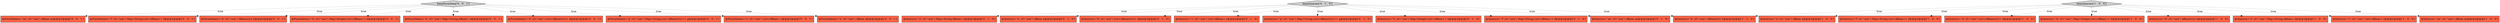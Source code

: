 digraph {
27 [style = filled, label = "@FormData(n=\"an\",cf=\"uon\") ABean an@@@2@@@['0', '0', '1']", fillcolor = tomato, shape = box image = "AAA0AAABBB3BBB"];
11 [style = filled, label = "@Query(n=\"g\",cf=\"uon\") Map<String,List<ABean((((((>> g@@@2@@@['0', '1', '0']", fillcolor = tomato, shape = box image = "AAA0AAABBB2BBB"];
5 [style = filled, label = "@Query(n=\"a\",cf=\"uon\") ABean a@@@2@@@['1', '0', '0']", fillcolor = tomato, shape = box image = "AAA0AAABBB1BBB"];
4 [style = filled, label = "@Query(n=\"f\",cf=\"uon\") Map<String,List<ABean>> f@@@2@@@['1', '0', '0']", fillcolor = tomato, shape = box image = "AAA0AAABBB1BBB"];
2 [style = filled, label = "@Query(n=\"d\",cf=\"uon\") List<ABean((((((> d@@@2@@@['1', '0', '0']", fillcolor = tomato, shape = box image = "AAA0AAABBB1BBB"];
13 [style = filled, label = "@Query(n=\"h\",cf=\"uon\") Map<Integer,List<ABean>> h@@@2@@@['0', '1', '0']", fillcolor = tomato, shape = box image = "AAA0AAABBB2BBB"];
19 [style = filled, label = "@FormData(n=\"f\",cf=\"uon\") Map<String,List<ABean>> f@@@2@@@['0', '0', '1']", fillcolor = tomato, shape = box image = "AAA0AAABBB3BBB"];
23 [style = filled, label = "@FormData(n=\"b\",cf=\"uon\") ABean(((((( b@@@2@@@['0', '0', '1']", fillcolor = tomato, shape = box image = "AAA0AAABBB3BBB"];
16 [style = filled, label = "@Query(n=\"e\",cf=\"uon\") Map<String,ABean> e@@@2@@@['0', '1', '0']", fillcolor = tomato, shape = box image = "AAA0AAABBB2BBB"];
10 [style = filled, label = "@Query(n=\"a\",cf=\"uon\") ABean a@@@2@@@['0', '1', '0']", fillcolor = tomato, shape = box image = "AAA0AAABBB2BBB"];
1 [style = filled, label = "@Query(n=\"h\",cf=\"uon\") Map<Integer,List<ABean>> h@@@2@@@['1', '0', '0']", fillcolor = tomato, shape = box image = "AAA0AAABBB1BBB"];
7 [style = filled, label = "@Query(n=\"b\",cf=\"uon\") ABean(((((( b@@@2@@@['1', '0', '0']", fillcolor = tomato, shape = box image = "AAA0AAABBB1BBB"];
8 [style = filled, label = "@Query(n=\"e\",cf=\"uon\") Map<String,ABean> e@@@2@@@['1', '0', '0']", fillcolor = tomato, shape = box image = "AAA0AAABBB1BBB"];
24 [style = filled, label = "@FormData(n=\"h\",cf=\"uon\") Map<Integer,List<ABean>> h@@@2@@@['0', '0', '1']", fillcolor = tomato, shape = box image = "AAA0AAABBB3BBB"];
22 [style = filled, label = "@FormData(n=\"e\",cf=\"uon\") Map<String,ABean> e@@@2@@@['0', '0', '1']", fillcolor = tomato, shape = box image = "AAA0AAABBB3BBB"];
12 [style = filled, label = "@Query(n=\"d\",cf=\"uon\") List<ABean((((((> d@@@2@@@['0', '1', '0']", fillcolor = tomato, shape = box image = "AAA0AAABBB2BBB"];
0 [style = filled, label = "@Query(n=\"c\",cf=\"uon\") List<ABean> c@@@2@@@['1', '0', '0']", fillcolor = tomato, shape = box image = "AAA0AAABBB1BBB"];
25 [style = filled, label = "@FormData(n=\"d\",cf=\"uon\") List<ABean((((((> d@@@2@@@['0', '0', '1']", fillcolor = tomato, shape = box image = "AAA0AAABBB3BBB"];
18 [style = filled, label = "@Query(n=\"c\",cf=\"uon\") List<ABean> c@@@2@@@['0', '1', '0']", fillcolor = tomato, shape = box image = "AAA0AAABBB2BBB"];
6 [style = filled, label = "@Query(n=\"an\",cf=\"uon\") ABean an@@@2@@@['1', '0', '0']", fillcolor = tomato, shape = box image = "AAA0AAABBB1BBB"];
20 [style = filled, label = "@FormData(n=\"g\",cf=\"uon\") Map<String,List<ABean((((((>> g@@@2@@@['0', '0', '1']", fillcolor = tomato, shape = box image = "AAA0AAABBB3BBB"];
26 [style = filled, label = "beanFormData['0', '0', '1']", fillcolor = lightgray, shape = diamond image = "AAA0AAABBB3BBB"];
14 [style = filled, label = "beanQueries['0', '1', '0']", fillcolor = lightgray, shape = diamond image = "AAA0AAABBB2BBB"];
28 [style = filled, label = "@FormData(n=\"c\",cf=\"uon\") List<ABean> c@@@2@@@['0', '0', '1']", fillcolor = tomato, shape = box image = "AAA0AAABBB3BBB"];
9 [style = filled, label = "@Query(n=\"b\",cf=\"uon\") ABean(((((( b@@@2@@@['1', '1', '0']", fillcolor = tomato, shape = box image = "AAA0AAABBB1BBB"];
3 [style = filled, label = "beanQueries['1', '0', '0']", fillcolor = lightgray, shape = diamond image = "AAA0AAABBB1BBB"];
15 [style = filled, label = "@Query(n=\"f\",cf=\"uon\") Map<String,List<ABean>> f@@@2@@@['0', '1', '0']", fillcolor = tomato, shape = box image = "AAA0AAABBB2BBB"];
21 [style = filled, label = "@FormData(n=\"a\",cf=\"uon\") ABean a@@@2@@@['0', '0', '1']", fillcolor = tomato, shape = box image = "AAA0AAABBB3BBB"];
17 [style = filled, label = "@Query(n=\"an\",cf=\"uon\") ABean an@@@2@@@['0', '1', '0']", fillcolor = tomato, shape = box image = "AAA0AAABBB2BBB"];
3->7 [style = dotted, label="true"];
14->12 [style = dotted, label="true"];
26->25 [style = dotted, label="true"];
26->27 [style = dotted, label="true"];
3->4 [style = dotted, label="true"];
26->20 [style = dotted, label="true"];
26->19 [style = dotted, label="true"];
26->23 [style = dotted, label="true"];
3->9 [style = dotted, label="true"];
26->22 [style = dotted, label="true"];
3->6 [style = dotted, label="true"];
14->10 [style = dotted, label="true"];
14->13 [style = dotted, label="true"];
14->16 [style = dotted, label="true"];
14->17 [style = dotted, label="true"];
14->15 [style = dotted, label="true"];
3->5 [style = dotted, label="true"];
26->21 [style = dotted, label="true"];
26->28 [style = dotted, label="true"];
26->24 [style = dotted, label="true"];
3->0 [style = dotted, label="true"];
14->11 [style = dotted, label="true"];
14->9 [style = dotted, label="true"];
3->8 [style = dotted, label="true"];
3->1 [style = dotted, label="true"];
14->18 [style = dotted, label="true"];
3->2 [style = dotted, label="true"];
}
